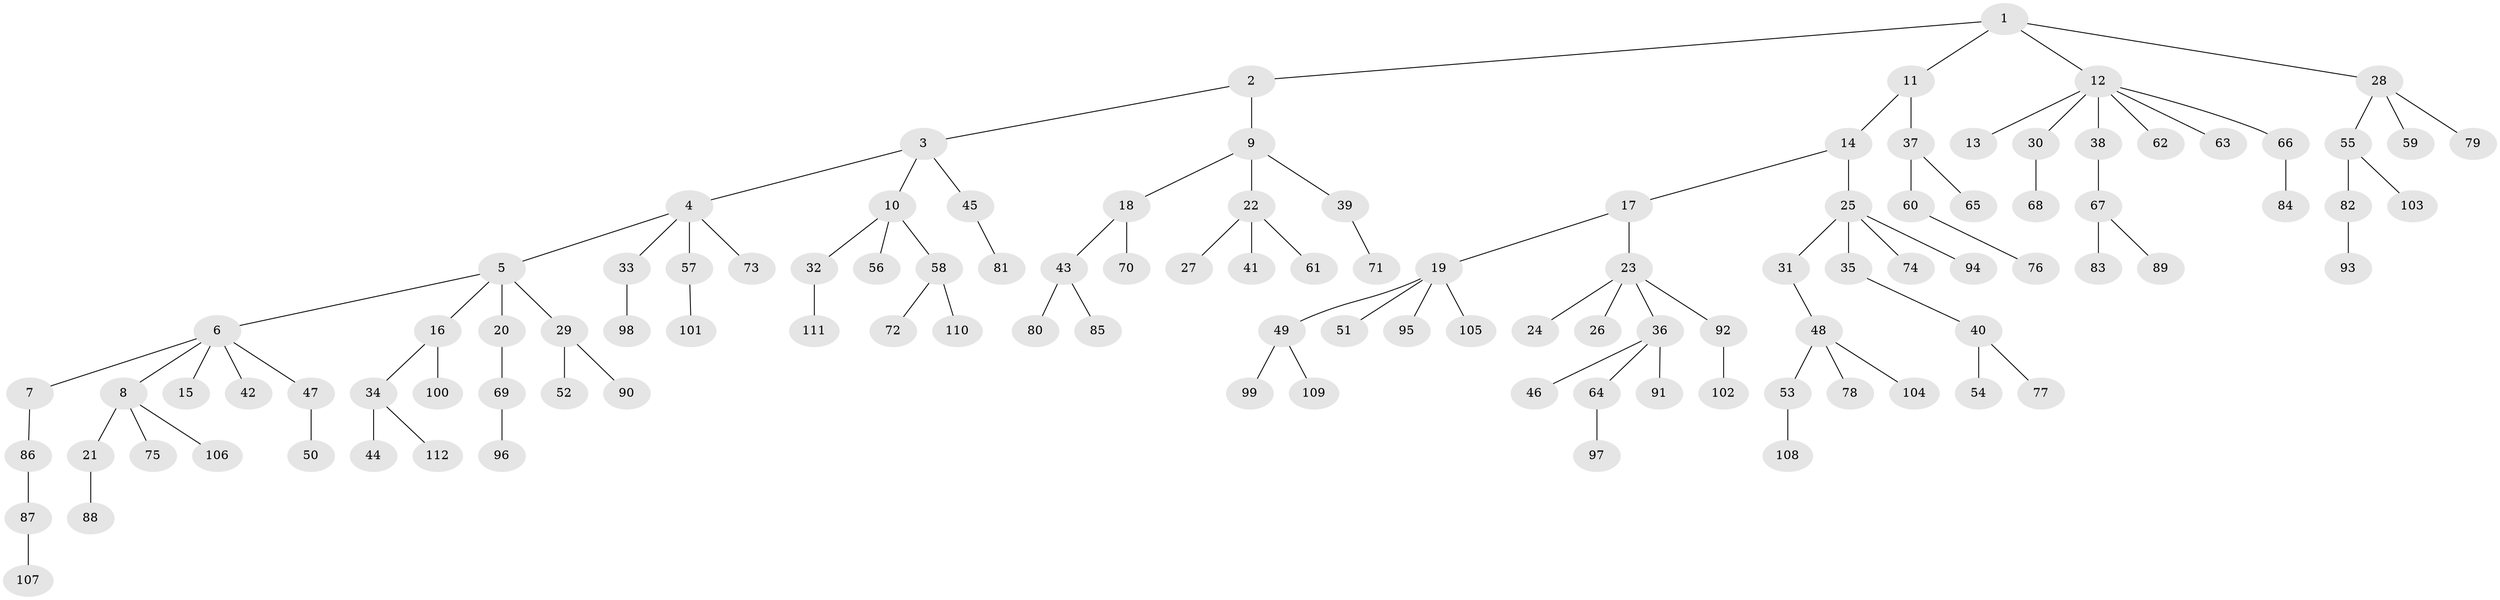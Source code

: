 // Generated by graph-tools (version 1.1) at 2025/52/03/09/25 04:52:22]
// undirected, 112 vertices, 111 edges
graph export_dot {
graph [start="1"]
  node [color=gray90,style=filled];
  1;
  2;
  3;
  4;
  5;
  6;
  7;
  8;
  9;
  10;
  11;
  12;
  13;
  14;
  15;
  16;
  17;
  18;
  19;
  20;
  21;
  22;
  23;
  24;
  25;
  26;
  27;
  28;
  29;
  30;
  31;
  32;
  33;
  34;
  35;
  36;
  37;
  38;
  39;
  40;
  41;
  42;
  43;
  44;
  45;
  46;
  47;
  48;
  49;
  50;
  51;
  52;
  53;
  54;
  55;
  56;
  57;
  58;
  59;
  60;
  61;
  62;
  63;
  64;
  65;
  66;
  67;
  68;
  69;
  70;
  71;
  72;
  73;
  74;
  75;
  76;
  77;
  78;
  79;
  80;
  81;
  82;
  83;
  84;
  85;
  86;
  87;
  88;
  89;
  90;
  91;
  92;
  93;
  94;
  95;
  96;
  97;
  98;
  99;
  100;
  101;
  102;
  103;
  104;
  105;
  106;
  107;
  108;
  109;
  110;
  111;
  112;
  1 -- 2;
  1 -- 11;
  1 -- 12;
  1 -- 28;
  2 -- 3;
  2 -- 9;
  3 -- 4;
  3 -- 10;
  3 -- 45;
  4 -- 5;
  4 -- 33;
  4 -- 57;
  4 -- 73;
  5 -- 6;
  5 -- 16;
  5 -- 20;
  5 -- 29;
  6 -- 7;
  6 -- 8;
  6 -- 15;
  6 -- 42;
  6 -- 47;
  7 -- 86;
  8 -- 21;
  8 -- 75;
  8 -- 106;
  9 -- 18;
  9 -- 22;
  9 -- 39;
  10 -- 32;
  10 -- 56;
  10 -- 58;
  11 -- 14;
  11 -- 37;
  12 -- 13;
  12 -- 30;
  12 -- 38;
  12 -- 62;
  12 -- 63;
  12 -- 66;
  14 -- 17;
  14 -- 25;
  16 -- 34;
  16 -- 100;
  17 -- 19;
  17 -- 23;
  18 -- 43;
  18 -- 70;
  19 -- 49;
  19 -- 51;
  19 -- 95;
  19 -- 105;
  20 -- 69;
  21 -- 88;
  22 -- 27;
  22 -- 41;
  22 -- 61;
  23 -- 24;
  23 -- 26;
  23 -- 36;
  23 -- 92;
  25 -- 31;
  25 -- 35;
  25 -- 74;
  25 -- 94;
  28 -- 55;
  28 -- 59;
  28 -- 79;
  29 -- 52;
  29 -- 90;
  30 -- 68;
  31 -- 48;
  32 -- 111;
  33 -- 98;
  34 -- 44;
  34 -- 112;
  35 -- 40;
  36 -- 46;
  36 -- 64;
  36 -- 91;
  37 -- 60;
  37 -- 65;
  38 -- 67;
  39 -- 71;
  40 -- 54;
  40 -- 77;
  43 -- 80;
  43 -- 85;
  45 -- 81;
  47 -- 50;
  48 -- 53;
  48 -- 78;
  48 -- 104;
  49 -- 99;
  49 -- 109;
  53 -- 108;
  55 -- 82;
  55 -- 103;
  57 -- 101;
  58 -- 72;
  58 -- 110;
  60 -- 76;
  64 -- 97;
  66 -- 84;
  67 -- 83;
  67 -- 89;
  69 -- 96;
  82 -- 93;
  86 -- 87;
  87 -- 107;
  92 -- 102;
}
